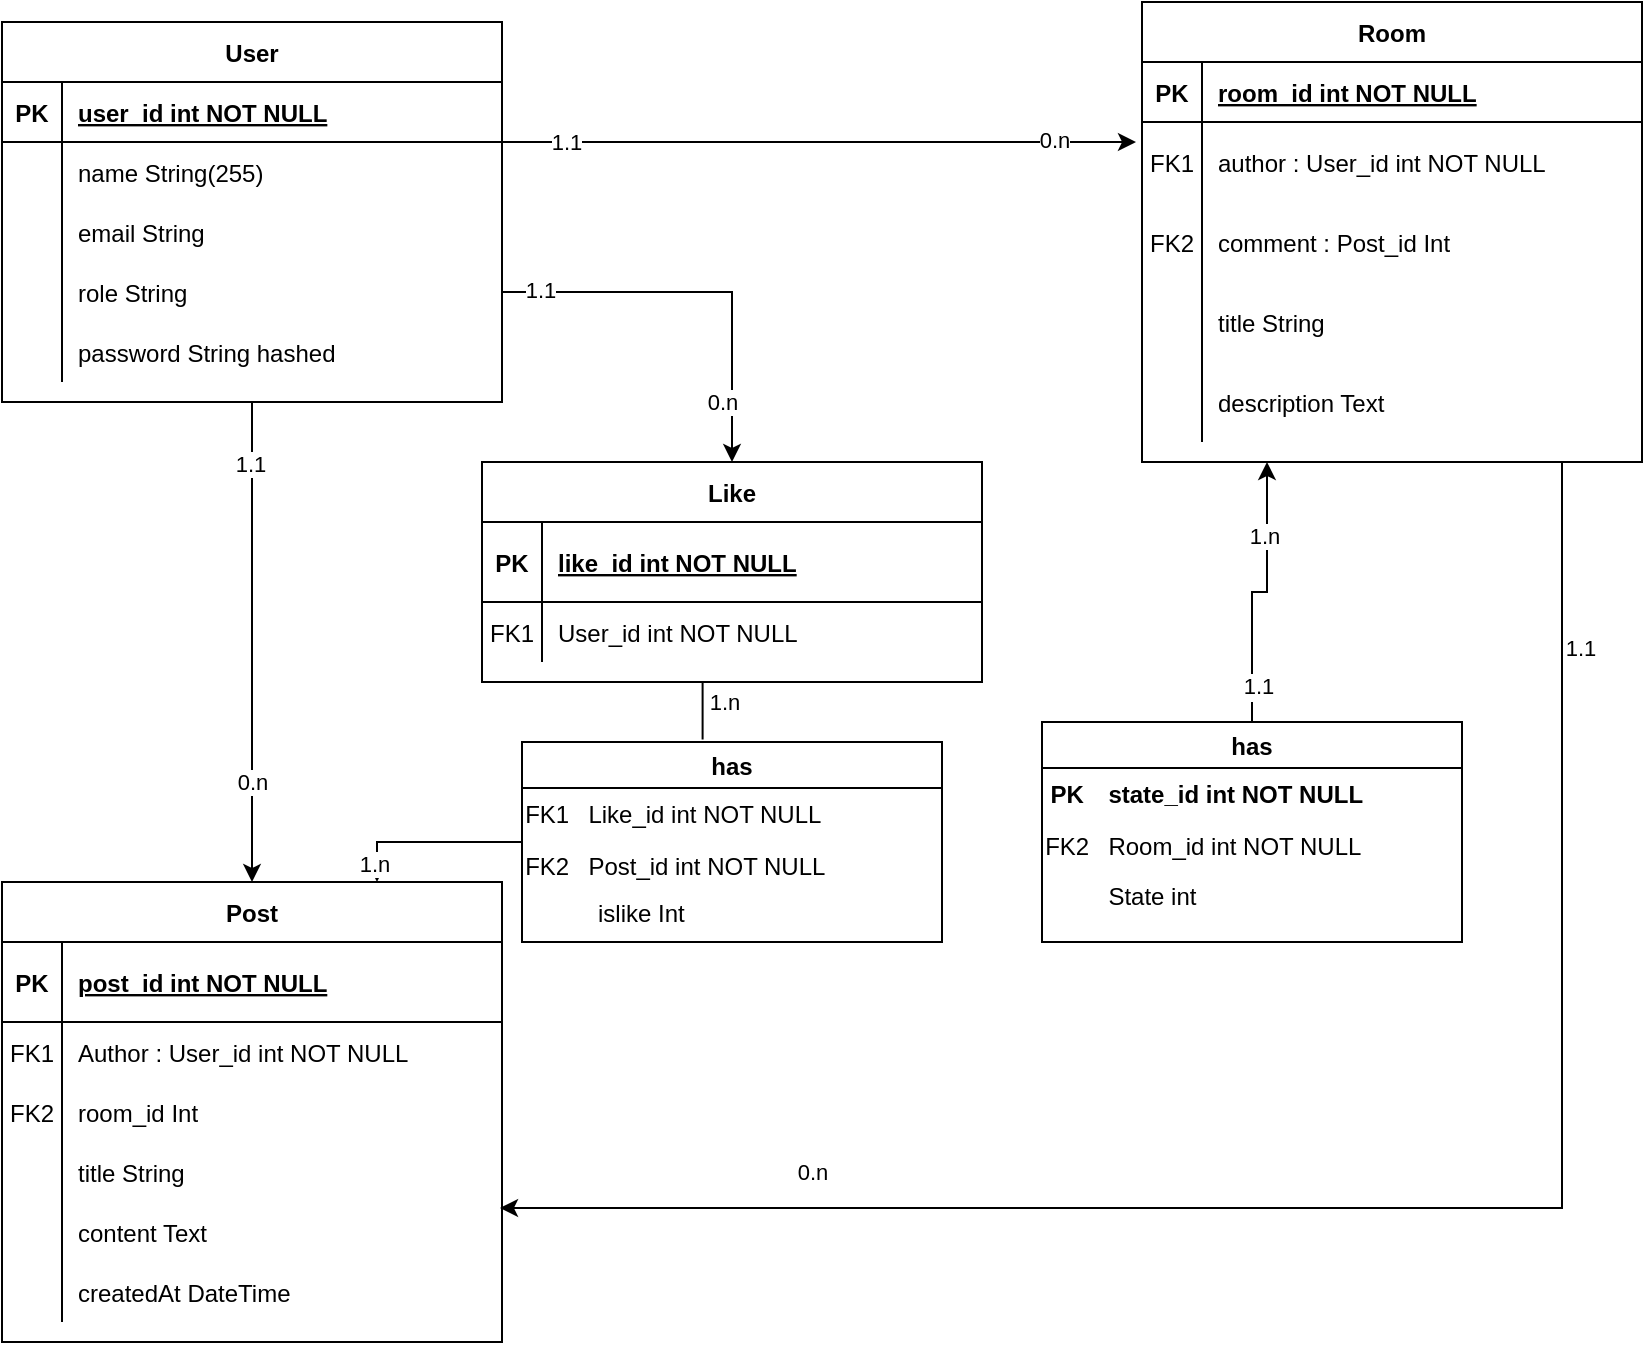 <mxfile version="14.8.5" type="device"><diagram id="R2lEEEUBdFMjLlhIrx00" name="Page-1"><mxGraphModel dx="1422" dy="762" grid="1" gridSize="10" guides="1" tooltips="1" connect="1" arrows="1" fold="1" page="1" pageScale="1" pageWidth="850" pageHeight="1100" math="0" shadow="0" extFonts="Permanent Marker^https://fonts.googleapis.com/css?family=Permanent+Marker"><root><mxCell id="0"/><mxCell id="1" parent="0"/><mxCell id="C-vyLk0tnHw3VtMMgP7b-2" value="Post" style="shape=table;startSize=30;container=1;collapsible=1;childLayout=tableLayout;fixedRows=1;rowLines=0;fontStyle=1;align=center;resizeLast=1;" parent="1" vertex="1"><mxGeometry x="20" y="460" width="250" height="230" as="geometry"/></mxCell><mxCell id="C-vyLk0tnHw3VtMMgP7b-3" value="" style="shape=partialRectangle;collapsible=0;dropTarget=0;pointerEvents=0;fillColor=none;points=[[0,0.5],[1,0.5]];portConstraint=eastwest;top=0;left=0;right=0;bottom=1;" parent="C-vyLk0tnHw3VtMMgP7b-2" vertex="1"><mxGeometry y="30" width="250" height="40" as="geometry"/></mxCell><mxCell id="C-vyLk0tnHw3VtMMgP7b-4" value="PK" style="shape=partialRectangle;overflow=hidden;connectable=0;fillColor=none;top=0;left=0;bottom=0;right=0;fontStyle=1;" parent="C-vyLk0tnHw3VtMMgP7b-3" vertex="1"><mxGeometry width="30" height="40" as="geometry"/></mxCell><mxCell id="C-vyLk0tnHw3VtMMgP7b-5" value="post_id int NOT NULL " style="shape=partialRectangle;overflow=hidden;connectable=0;fillColor=none;top=0;left=0;bottom=0;right=0;align=left;spacingLeft=6;fontStyle=5;" parent="C-vyLk0tnHw3VtMMgP7b-3" vertex="1"><mxGeometry x="30" width="220" height="40" as="geometry"/></mxCell><mxCell id="C-vyLk0tnHw3VtMMgP7b-6" value="" style="shape=partialRectangle;collapsible=0;dropTarget=0;pointerEvents=0;fillColor=none;points=[[0,0.5],[1,0.5]];portConstraint=eastwest;top=0;left=0;right=0;bottom=0;" parent="C-vyLk0tnHw3VtMMgP7b-2" vertex="1"><mxGeometry y="70" width="250" height="30" as="geometry"/></mxCell><mxCell id="C-vyLk0tnHw3VtMMgP7b-7" value="FK1" style="shape=partialRectangle;overflow=hidden;connectable=0;fillColor=none;top=0;left=0;bottom=0;right=0;" parent="C-vyLk0tnHw3VtMMgP7b-6" vertex="1"><mxGeometry width="30" height="30" as="geometry"/></mxCell><mxCell id="C-vyLk0tnHw3VtMMgP7b-8" value="Author : User_id int NOT NULL" style="shape=partialRectangle;overflow=hidden;connectable=0;fillColor=none;top=0;left=0;bottom=0;right=0;align=left;spacingLeft=6;" parent="C-vyLk0tnHw3VtMMgP7b-6" vertex="1"><mxGeometry x="30" width="220" height="30" as="geometry"/></mxCell><mxCell id="9fNvhSKQCziMIHutZCDD-48" style="shape=partialRectangle;collapsible=0;dropTarget=0;pointerEvents=0;fillColor=none;points=[[0,0.5],[1,0.5]];portConstraint=eastwest;top=0;left=0;right=0;bottom=0;" parent="C-vyLk0tnHw3VtMMgP7b-2" vertex="1"><mxGeometry y="100" width="250" height="30" as="geometry"/></mxCell><mxCell id="9fNvhSKQCziMIHutZCDD-49" value="FK2" style="shape=partialRectangle;overflow=hidden;connectable=0;fillColor=none;top=0;left=0;bottom=0;right=0;" parent="9fNvhSKQCziMIHutZCDD-48" vertex="1"><mxGeometry width="30" height="30" as="geometry"/></mxCell><mxCell id="9fNvhSKQCziMIHutZCDD-50" value="room_id Int" style="shape=partialRectangle;overflow=hidden;connectable=0;fillColor=none;top=0;left=0;bottom=0;right=0;align=left;spacingLeft=6;" parent="9fNvhSKQCziMIHutZCDD-48" vertex="1"><mxGeometry x="30" width="220" height="30" as="geometry"/></mxCell><mxCell id="9fNvhSKQCziMIHutZCDD-51" style="shape=partialRectangle;collapsible=0;dropTarget=0;pointerEvents=0;fillColor=none;points=[[0,0.5],[1,0.5]];portConstraint=eastwest;top=0;left=0;right=0;bottom=0;" parent="C-vyLk0tnHw3VtMMgP7b-2" vertex="1"><mxGeometry y="130" width="250" height="30" as="geometry"/></mxCell><mxCell id="9fNvhSKQCziMIHutZCDD-52" style="shape=partialRectangle;overflow=hidden;connectable=0;fillColor=none;top=0;left=0;bottom=0;right=0;" parent="9fNvhSKQCziMIHutZCDD-51" vertex="1"><mxGeometry width="30" height="30" as="geometry"/></mxCell><mxCell id="9fNvhSKQCziMIHutZCDD-53" value="title String" style="shape=partialRectangle;overflow=hidden;connectable=0;fillColor=none;top=0;left=0;bottom=0;right=0;align=left;spacingLeft=6;" parent="9fNvhSKQCziMIHutZCDD-51" vertex="1"><mxGeometry x="30" width="220" height="30" as="geometry"/></mxCell><mxCell id="9fNvhSKQCziMIHutZCDD-90" style="shape=partialRectangle;collapsible=0;dropTarget=0;pointerEvents=0;fillColor=none;points=[[0,0.5],[1,0.5]];portConstraint=eastwest;top=0;left=0;right=0;bottom=0;" parent="C-vyLk0tnHw3VtMMgP7b-2" vertex="1"><mxGeometry y="160" width="250" height="30" as="geometry"/></mxCell><mxCell id="9fNvhSKQCziMIHutZCDD-91" style="shape=partialRectangle;overflow=hidden;connectable=0;fillColor=none;top=0;left=0;bottom=0;right=0;" parent="9fNvhSKQCziMIHutZCDD-90" vertex="1"><mxGeometry width="30" height="30" as="geometry"/></mxCell><mxCell id="9fNvhSKQCziMIHutZCDD-92" value="content Text" style="shape=partialRectangle;overflow=hidden;connectable=0;fillColor=none;top=0;left=0;bottom=0;right=0;align=left;spacingLeft=6;" parent="9fNvhSKQCziMIHutZCDD-90" vertex="1"><mxGeometry x="30" width="220" height="30" as="geometry"/></mxCell><mxCell id="9fNvhSKQCziMIHutZCDD-57" style="shape=partialRectangle;collapsible=0;dropTarget=0;pointerEvents=0;fillColor=none;points=[[0,0.5],[1,0.5]];portConstraint=eastwest;top=0;left=0;right=0;bottom=0;" parent="C-vyLk0tnHw3VtMMgP7b-2" vertex="1"><mxGeometry y="190" width="250" height="30" as="geometry"/></mxCell><mxCell id="9fNvhSKQCziMIHutZCDD-58" style="shape=partialRectangle;overflow=hidden;connectable=0;fillColor=none;top=0;left=0;bottom=0;right=0;" parent="9fNvhSKQCziMIHutZCDD-57" vertex="1"><mxGeometry width="30" height="30" as="geometry"/></mxCell><mxCell id="9fNvhSKQCziMIHutZCDD-59" value="createdAt DateTime" style="shape=partialRectangle;overflow=hidden;connectable=0;fillColor=none;top=0;left=0;bottom=0;right=0;align=left;spacingLeft=6;" parent="9fNvhSKQCziMIHutZCDD-57" vertex="1"><mxGeometry x="30" width="220" height="30" as="geometry"/></mxCell><mxCell id="9fNvhSKQCziMIHutZCDD-26" style="edgeStyle=orthogonalEdgeStyle;rounded=0;orthogonalLoop=1;jettySize=auto;html=1;entryX=0.996;entryY=0.1;entryDx=0;entryDy=0;entryPerimeter=0;" parent="1" edge="1"><mxGeometry relative="1" as="geometry"><mxPoint x="269" y="623" as="targetPoint"/><Array as="points"><mxPoint x="800" y="623"/></Array><mxPoint x="800" y="250" as="sourcePoint"/></mxGeometry></mxCell><mxCell id="9fNvhSKQCziMIHutZCDD-30" value="1.1" style="edgeLabel;html=1;align=center;verticalAlign=middle;resizable=0;points=[];" parent="9fNvhSKQCziMIHutZCDD-26" vertex="1" connectable="0"><mxGeometry x="0.672" y="-3" relative="1" as="geometry"><mxPoint x="391" y="-277" as="offset"/></mxGeometry></mxCell><mxCell id="9fNvhSKQCziMIHutZCDD-31" value="0.n" style="edgeLabel;html=1;align=center;verticalAlign=middle;resizable=0;points=[];" parent="9fNvhSKQCziMIHutZCDD-26" vertex="1" connectable="0"><mxGeometry x="-0.609" relative="1" as="geometry"><mxPoint x="-375" y="178" as="offset"/></mxGeometry></mxCell><mxCell id="C-vyLk0tnHw3VtMMgP7b-13" value="Room" style="shape=table;startSize=30;container=1;collapsible=1;childLayout=tableLayout;fixedRows=1;rowLines=0;fontStyle=1;align=center;resizeLast=1;" parent="1" vertex="1"><mxGeometry x="590" y="20" width="250" height="230" as="geometry"/></mxCell><mxCell id="C-vyLk0tnHw3VtMMgP7b-14" value="" style="shape=partialRectangle;collapsible=0;dropTarget=0;pointerEvents=0;fillColor=none;points=[[0,0.5],[1,0.5]];portConstraint=eastwest;top=0;left=0;right=0;bottom=1;" parent="C-vyLk0tnHw3VtMMgP7b-13" vertex="1"><mxGeometry y="30" width="250" height="30" as="geometry"/></mxCell><mxCell id="C-vyLk0tnHw3VtMMgP7b-15" value="PK" style="shape=partialRectangle;overflow=hidden;connectable=0;fillColor=none;top=0;left=0;bottom=0;right=0;fontStyle=1;" parent="C-vyLk0tnHw3VtMMgP7b-14" vertex="1"><mxGeometry width="30" height="30" as="geometry"/></mxCell><mxCell id="C-vyLk0tnHw3VtMMgP7b-16" value="room_id int NOT NULL " style="shape=partialRectangle;overflow=hidden;connectable=0;fillColor=none;top=0;left=0;bottom=0;right=0;align=left;spacingLeft=6;fontStyle=5;" parent="C-vyLk0tnHw3VtMMgP7b-14" vertex="1"><mxGeometry x="30" width="220" height="30" as="geometry"/></mxCell><mxCell id="C-vyLk0tnHw3VtMMgP7b-17" value="" style="shape=partialRectangle;collapsible=0;dropTarget=0;pointerEvents=0;fillColor=none;points=[[0,0.5],[1,0.5]];portConstraint=eastwest;top=0;left=0;right=0;bottom=0;" parent="C-vyLk0tnHw3VtMMgP7b-13" vertex="1"><mxGeometry y="60" width="250" height="40" as="geometry"/></mxCell><mxCell id="C-vyLk0tnHw3VtMMgP7b-18" value="FK1" style="shape=partialRectangle;overflow=hidden;connectable=0;fillColor=none;top=0;left=0;bottom=0;right=0;" parent="C-vyLk0tnHw3VtMMgP7b-17" vertex="1"><mxGeometry width="30" height="40" as="geometry"/></mxCell><mxCell id="C-vyLk0tnHw3VtMMgP7b-19" value="author : User_id int NOT NULL" style="shape=partialRectangle;overflow=hidden;connectable=0;fillColor=none;top=0;left=0;bottom=0;right=0;align=left;spacingLeft=6;" parent="C-vyLk0tnHw3VtMMgP7b-17" vertex="1"><mxGeometry x="30" width="220" height="40" as="geometry"/></mxCell><mxCell id="9fNvhSKQCziMIHutZCDD-42" style="shape=partialRectangle;collapsible=0;dropTarget=0;pointerEvents=0;fillColor=none;points=[[0,0.5],[1,0.5]];portConstraint=eastwest;top=0;left=0;right=0;bottom=0;" parent="C-vyLk0tnHw3VtMMgP7b-13" vertex="1"><mxGeometry y="100" width="250" height="40" as="geometry"/></mxCell><mxCell id="9fNvhSKQCziMIHutZCDD-43" value="FK2" style="shape=partialRectangle;overflow=hidden;connectable=0;fillColor=none;top=0;left=0;bottom=0;right=0;" parent="9fNvhSKQCziMIHutZCDD-42" vertex="1"><mxGeometry width="30" height="40" as="geometry"/></mxCell><mxCell id="9fNvhSKQCziMIHutZCDD-44" value="comment : Post_id Int" style="shape=partialRectangle;overflow=hidden;connectable=0;fillColor=none;top=0;left=0;bottom=0;right=0;align=left;spacingLeft=6;verticalAlign=middle;" parent="9fNvhSKQCziMIHutZCDD-42" vertex="1"><mxGeometry x="30" width="220" height="40" as="geometry"/></mxCell><mxCell id="9fNvhSKQCziMIHutZCDD-36" style="shape=partialRectangle;collapsible=0;dropTarget=0;pointerEvents=0;fillColor=none;points=[[0,0.5],[1,0.5]];portConstraint=eastwest;top=0;left=0;right=0;bottom=0;" parent="C-vyLk0tnHw3VtMMgP7b-13" vertex="1"><mxGeometry y="140" width="250" height="40" as="geometry"/></mxCell><mxCell id="9fNvhSKQCziMIHutZCDD-37" style="shape=partialRectangle;overflow=hidden;connectable=0;fillColor=none;top=0;left=0;bottom=0;right=0;" parent="9fNvhSKQCziMIHutZCDD-36" vertex="1"><mxGeometry width="30" height="40" as="geometry"/></mxCell><mxCell id="9fNvhSKQCziMIHutZCDD-38" value="title String " style="shape=partialRectangle;overflow=hidden;connectable=0;fillColor=none;top=0;left=0;bottom=0;right=0;align=left;spacingLeft=6;verticalAlign=middle;" parent="9fNvhSKQCziMIHutZCDD-36" vertex="1"><mxGeometry x="30" width="220" height="40" as="geometry"/></mxCell><mxCell id="9fNvhSKQCziMIHutZCDD-39" style="shape=partialRectangle;collapsible=0;dropTarget=0;pointerEvents=0;fillColor=none;points=[[0,0.5],[1,0.5]];portConstraint=eastwest;top=0;left=0;right=0;bottom=0;" parent="C-vyLk0tnHw3VtMMgP7b-13" vertex="1"><mxGeometry y="180" width="250" height="40" as="geometry"/></mxCell><mxCell id="9fNvhSKQCziMIHutZCDD-40" style="shape=partialRectangle;overflow=hidden;connectable=0;fillColor=none;top=0;left=0;bottom=0;right=0;" parent="9fNvhSKQCziMIHutZCDD-39" vertex="1"><mxGeometry width="30" height="40" as="geometry"/></mxCell><mxCell id="9fNvhSKQCziMIHutZCDD-41" value="description Text" style="shape=partialRectangle;overflow=hidden;connectable=0;fillColor=none;top=0;left=0;bottom=0;right=0;align=left;spacingLeft=6;verticalAlign=middle;" parent="9fNvhSKQCziMIHutZCDD-39" vertex="1"><mxGeometry x="30" width="220" height="40" as="geometry"/></mxCell><mxCell id="9fNvhSKQCziMIHutZCDD-24" style="edgeStyle=orthogonalEdgeStyle;rounded=0;orthogonalLoop=1;jettySize=auto;html=1;exitX=0.5;exitY=1;exitDx=0;exitDy=0;entryX=0.5;entryY=0;entryDx=0;entryDy=0;" parent="1" source="C-vyLk0tnHw3VtMMgP7b-23" target="C-vyLk0tnHw3VtMMgP7b-2" edge="1"><mxGeometry relative="1" as="geometry"/></mxCell><mxCell id="9fNvhSKQCziMIHutZCDD-34" value="0.n" style="edgeLabel;html=1;align=center;verticalAlign=middle;resizable=0;points=[];" parent="9fNvhSKQCziMIHutZCDD-24" vertex="1" connectable="0"><mxGeometry x="-0.729" relative="1" as="geometry"><mxPoint y="157" as="offset"/></mxGeometry></mxCell><mxCell id="9fNvhSKQCziMIHutZCDD-35" value="1.1" style="edgeLabel;html=1;align=center;verticalAlign=middle;resizable=0;points=[];" parent="9fNvhSKQCziMIHutZCDD-24" vertex="1" connectable="0"><mxGeometry x="0.286" relative="1" as="geometry"><mxPoint x="-1" y="-124" as="offset"/></mxGeometry></mxCell><mxCell id="9fNvhSKQCziMIHutZCDD-25" style="edgeStyle=orthogonalEdgeStyle;rounded=0;orthogonalLoop=1;jettySize=auto;html=1;exitX=1;exitY=0.25;exitDx=0;exitDy=0;entryX=-0.012;entryY=0.25;entryDx=0;entryDy=0;entryPerimeter=0;" parent="1" source="C-vyLk0tnHw3VtMMgP7b-23" target="C-vyLk0tnHw3VtMMgP7b-17" edge="1"><mxGeometry relative="1" as="geometry"><Array as="points"><mxPoint x="270" y="90"/></Array><mxPoint x="560" y="90" as="targetPoint"/></mxGeometry></mxCell><mxCell id="9fNvhSKQCziMIHutZCDD-32" value="0.n" style="edgeLabel;html=1;align=center;verticalAlign=middle;resizable=0;points=[];" parent="9fNvhSKQCziMIHutZCDD-25" vertex="1" connectable="0"><mxGeometry x="-0.77" y="1" relative="1" as="geometry"><mxPoint x="250" as="offset"/></mxGeometry></mxCell><mxCell id="9fNvhSKQCziMIHutZCDD-33" value="1.1" style="edgeLabel;html=1;align=center;verticalAlign=middle;resizable=0;points=[];" parent="9fNvhSKQCziMIHutZCDD-25" vertex="1" connectable="0"><mxGeometry x="0.648" y="-1" relative="1" as="geometry"><mxPoint x="-227" y="-1" as="offset"/></mxGeometry></mxCell><mxCell id="C-vyLk0tnHw3VtMMgP7b-23" value="User" style="shape=table;startSize=30;container=1;collapsible=1;childLayout=tableLayout;fixedRows=1;rowLines=0;fontStyle=1;align=center;resizeLast=1;" parent="1" vertex="1"><mxGeometry x="20" y="30" width="250" height="190" as="geometry"/></mxCell><mxCell id="C-vyLk0tnHw3VtMMgP7b-24" value="" style="shape=partialRectangle;collapsible=0;dropTarget=0;pointerEvents=0;fillColor=none;points=[[0,0.5],[1,0.5]];portConstraint=eastwest;top=0;left=0;right=0;bottom=1;" parent="C-vyLk0tnHw3VtMMgP7b-23" vertex="1"><mxGeometry y="30" width="250" height="30" as="geometry"/></mxCell><mxCell id="C-vyLk0tnHw3VtMMgP7b-25" value="PK" style="shape=partialRectangle;overflow=hidden;connectable=0;fillColor=none;top=0;left=0;bottom=0;right=0;fontStyle=1;" parent="C-vyLk0tnHw3VtMMgP7b-24" vertex="1"><mxGeometry width="30" height="30" as="geometry"/></mxCell><mxCell id="C-vyLk0tnHw3VtMMgP7b-26" value="user_id int NOT NULL " style="shape=partialRectangle;overflow=hidden;connectable=0;fillColor=none;top=0;left=0;bottom=0;right=0;align=left;spacingLeft=6;fontStyle=5;" parent="C-vyLk0tnHw3VtMMgP7b-24" vertex="1"><mxGeometry x="30" width="220" height="30" as="geometry"/></mxCell><mxCell id="C-vyLk0tnHw3VtMMgP7b-27" value="" style="shape=partialRectangle;collapsible=0;dropTarget=0;pointerEvents=0;fillColor=none;points=[[0,0.5],[1,0.5]];portConstraint=eastwest;top=0;left=0;right=0;bottom=0;" parent="C-vyLk0tnHw3VtMMgP7b-23" vertex="1"><mxGeometry y="60" width="250" height="30" as="geometry"/></mxCell><mxCell id="C-vyLk0tnHw3VtMMgP7b-28" value="" style="shape=partialRectangle;overflow=hidden;connectable=0;fillColor=none;top=0;left=0;bottom=0;right=0;" parent="C-vyLk0tnHw3VtMMgP7b-27" vertex="1"><mxGeometry width="30" height="30" as="geometry"/></mxCell><mxCell id="C-vyLk0tnHw3VtMMgP7b-29" value="name String(255)" style="shape=partialRectangle;overflow=hidden;connectable=0;fillColor=none;top=0;left=0;bottom=0;right=0;align=left;spacingLeft=6;" parent="C-vyLk0tnHw3VtMMgP7b-27" vertex="1"><mxGeometry x="30" width="220" height="30" as="geometry"/></mxCell><mxCell id="9fNvhSKQCziMIHutZCDD-60" style="shape=partialRectangle;collapsible=0;dropTarget=0;pointerEvents=0;fillColor=none;points=[[0,0.5],[1,0.5]];portConstraint=eastwest;top=0;left=0;right=0;bottom=0;" parent="C-vyLk0tnHw3VtMMgP7b-23" vertex="1"><mxGeometry y="90" width="250" height="30" as="geometry"/></mxCell><mxCell id="9fNvhSKQCziMIHutZCDD-61" style="shape=partialRectangle;overflow=hidden;connectable=0;fillColor=none;top=0;left=0;bottom=0;right=0;" parent="9fNvhSKQCziMIHutZCDD-60" vertex="1"><mxGeometry width="30" height="30" as="geometry"/></mxCell><mxCell id="9fNvhSKQCziMIHutZCDD-62" value="email String  " style="shape=partialRectangle;overflow=hidden;connectable=0;fillColor=none;top=0;left=0;bottom=0;right=0;align=left;spacingLeft=6;verticalAlign=middle;" parent="9fNvhSKQCziMIHutZCDD-60" vertex="1"><mxGeometry x="30" width="220" height="30" as="geometry"/></mxCell><mxCell id="9fNvhSKQCziMIHutZCDD-63" style="shape=partialRectangle;collapsible=0;dropTarget=0;pointerEvents=0;fillColor=none;points=[[0,0.5],[1,0.5]];portConstraint=eastwest;top=0;left=0;right=0;bottom=0;" parent="C-vyLk0tnHw3VtMMgP7b-23" vertex="1"><mxGeometry y="120" width="250" height="30" as="geometry"/></mxCell><mxCell id="9fNvhSKQCziMIHutZCDD-64" style="shape=partialRectangle;overflow=hidden;connectable=0;fillColor=none;top=0;left=0;bottom=0;right=0;" parent="9fNvhSKQCziMIHutZCDD-63" vertex="1"><mxGeometry width="30" height="30" as="geometry"/></mxCell><mxCell id="9fNvhSKQCziMIHutZCDD-65" value="role String" style="shape=partialRectangle;overflow=hidden;connectable=0;fillColor=none;top=0;left=0;bottom=0;right=0;align=left;spacingLeft=6;" parent="9fNvhSKQCziMIHutZCDD-63" vertex="1"><mxGeometry x="30" width="220" height="30" as="geometry"/></mxCell><mxCell id="9fNvhSKQCziMIHutZCDD-66" style="shape=partialRectangle;collapsible=0;dropTarget=0;pointerEvents=0;fillColor=none;points=[[0,0.5],[1,0.5]];portConstraint=eastwest;top=0;left=0;right=0;bottom=0;" parent="C-vyLk0tnHw3VtMMgP7b-23" vertex="1"><mxGeometry y="150" width="250" height="30" as="geometry"/></mxCell><mxCell id="9fNvhSKQCziMIHutZCDD-67" style="shape=partialRectangle;overflow=hidden;connectable=0;fillColor=none;top=0;left=0;bottom=0;right=0;" parent="9fNvhSKQCziMIHutZCDD-66" vertex="1"><mxGeometry width="30" height="30" as="geometry"/></mxCell><mxCell id="9fNvhSKQCziMIHutZCDD-68" value="password String hashed" style="shape=partialRectangle;overflow=hidden;connectable=0;fillColor=none;top=0;left=0;bottom=0;right=0;align=left;spacingLeft=6;" parent="9fNvhSKQCziMIHutZCDD-66" vertex="1"><mxGeometry x="30" width="220" height="30" as="geometry"/></mxCell><mxCell id="9fNvhSKQCziMIHutZCDD-73" style="edgeStyle=orthogonalEdgeStyle;rounded=0;orthogonalLoop=1;jettySize=auto;html=1;entryX=0.75;entryY=0;entryDx=0;entryDy=0;startArrow=none;exitX=0;exitY=0.5;exitDx=0;exitDy=0;" parent="1" source="9fNvhSKQCziMIHutZCDD-85" target="C-vyLk0tnHw3VtMMgP7b-2" edge="1"><mxGeometry relative="1" as="geometry"><mxPoint x="320" y="440" as="sourcePoint"/><Array as="points"><mxPoint x="208" y="440"/></Array></mxGeometry></mxCell><mxCell id="9fNvhSKQCziMIHutZCDD-76" value="1.n" style="edgeLabel;html=1;align=center;verticalAlign=middle;resizable=0;points=[];" parent="9fNvhSKQCziMIHutZCDD-73" vertex="1" connectable="0"><mxGeometry x="0.671" y="1" relative="1" as="geometry"><mxPoint x="-3" y="6" as="offset"/></mxGeometry></mxCell><mxCell id="9fNvhSKQCziMIHutZCDD-17" value="Like" style="shape=table;startSize=30;container=1;collapsible=1;childLayout=tableLayout;fixedRows=1;rowLines=0;fontStyle=1;align=center;resizeLast=1;" parent="1" vertex="1"><mxGeometry x="260" y="250" width="250" height="110" as="geometry"/></mxCell><mxCell id="9fNvhSKQCziMIHutZCDD-18" value="" style="shape=partialRectangle;collapsible=0;dropTarget=0;pointerEvents=0;fillColor=none;points=[[0,0.5],[1,0.5]];portConstraint=eastwest;top=0;left=0;right=0;bottom=1;" parent="9fNvhSKQCziMIHutZCDD-17" vertex="1"><mxGeometry y="30" width="250" height="40" as="geometry"/></mxCell><mxCell id="9fNvhSKQCziMIHutZCDD-19" value="PK" style="shape=partialRectangle;overflow=hidden;connectable=0;fillColor=none;top=0;left=0;bottom=0;right=0;fontStyle=1;" parent="9fNvhSKQCziMIHutZCDD-18" vertex="1"><mxGeometry width="30" height="40" as="geometry"/></mxCell><mxCell id="9fNvhSKQCziMIHutZCDD-20" value="like_id int NOT NULL " style="shape=partialRectangle;overflow=hidden;connectable=0;fillColor=none;top=0;left=0;bottom=0;right=0;align=left;spacingLeft=6;fontStyle=5;" parent="9fNvhSKQCziMIHutZCDD-18" vertex="1"><mxGeometry x="30" width="220" height="40" as="geometry"/></mxCell><mxCell id="9fNvhSKQCziMIHutZCDD-21" value="" style="shape=partialRectangle;collapsible=0;dropTarget=0;pointerEvents=0;fillColor=none;points=[[0,0.5],[1,0.5]];portConstraint=eastwest;top=0;left=0;right=0;bottom=0;" parent="9fNvhSKQCziMIHutZCDD-17" vertex="1"><mxGeometry y="70" width="250" height="30" as="geometry"/></mxCell><mxCell id="9fNvhSKQCziMIHutZCDD-22" value="FK1" style="shape=partialRectangle;overflow=hidden;connectable=0;fillColor=none;top=0;left=0;bottom=0;right=0;" parent="9fNvhSKQCziMIHutZCDD-21" vertex="1"><mxGeometry width="30" height="30" as="geometry"/></mxCell><mxCell id="9fNvhSKQCziMIHutZCDD-23" value="User_id int NOT NULL" style="shape=partialRectangle;overflow=hidden;connectable=0;fillColor=none;top=0;left=0;bottom=0;right=0;align=left;spacingLeft=6;" parent="9fNvhSKQCziMIHutZCDD-21" vertex="1"><mxGeometry x="30" width="220" height="30" as="geometry"/></mxCell><mxCell id="9fNvhSKQCziMIHutZCDD-72" style="edgeStyle=orthogonalEdgeStyle;rounded=0;orthogonalLoop=1;jettySize=auto;html=1;exitX=1;exitY=0.5;exitDx=0;exitDy=0;" parent="1" source="9fNvhSKQCziMIHutZCDD-63" target="9fNvhSKQCziMIHutZCDD-17" edge="1"><mxGeometry relative="1" as="geometry"/></mxCell><mxCell id="9fNvhSKQCziMIHutZCDD-74" value="0.n" style="edgeLabel;html=1;align=center;verticalAlign=middle;resizable=0;points=[];" parent="9fNvhSKQCziMIHutZCDD-72" vertex="1" connectable="0"><mxGeometry x="-0.663" relative="1" as="geometry"><mxPoint x="76" y="55" as="offset"/></mxGeometry></mxCell><mxCell id="9fNvhSKQCziMIHutZCDD-75" value="1.1" style="edgeLabel;html=1;align=center;verticalAlign=middle;resizable=0;points=[];" parent="9fNvhSKQCziMIHutZCDD-72" vertex="1" connectable="0"><mxGeometry x="0.705" relative="1" as="geometry"><mxPoint x="-96" y="-57" as="offset"/></mxGeometry></mxCell><mxCell id="9fNvhSKQCziMIHutZCDD-82" value="" style="edgeStyle=orthogonalEdgeStyle;rounded=0;orthogonalLoop=1;jettySize=auto;html=1;exitX=0.5;exitY=1;exitDx=0;exitDy=0;entryX=0.43;entryY=-0.012;entryDx=0;entryDy=0;endArrow=none;entryPerimeter=0;" parent="1" source="9fNvhSKQCziMIHutZCDD-17" target="9fNvhSKQCziMIHutZCDD-85" edge="1"><mxGeometry relative="1" as="geometry"><mxPoint x="365" y="360" as="sourcePoint"/><mxPoint x="400" y="390" as="targetPoint"/></mxGeometry></mxCell><mxCell id="9fNvhSKQCziMIHutZCDD-84" value="1.n" style="edgeLabel;html=1;align=center;verticalAlign=middle;resizable=0;points=[];" parent="9fNvhSKQCziMIHutZCDD-82" vertex="1" connectable="0"><mxGeometry x="-0.903" y="-1" relative="1" as="geometry"><mxPoint x="-2" y="11" as="offset"/></mxGeometry></mxCell><mxCell id="9fNvhSKQCziMIHutZCDD-85" value="has" style="swimlane;verticalAlign=middle;" parent="1" vertex="1"><mxGeometry x="280" y="390" width="210" height="100" as="geometry"/></mxCell><mxCell id="9fNvhSKQCziMIHutZCDD-93" value="" style="shape=partialRectangle;collapsible=0;dropTarget=0;pointerEvents=0;fillColor=none;points=[[0,0.5],[1,0.5]];portConstraint=eastwest;top=0;left=0;right=0;bottom=0;" parent="9fNvhSKQCziMIHutZCDD-85" vertex="1"><mxGeometry y="23" width="210" height="26" as="geometry"/></mxCell><mxCell id="9fNvhSKQCziMIHutZCDD-94" value="FK1" style="shape=partialRectangle;overflow=hidden;connectable=0;fillColor=none;top=0;left=0;bottom=0;right=0;" parent="9fNvhSKQCziMIHutZCDD-93" vertex="1"><mxGeometry width="25.2" height="25" as="geometry"/></mxCell><mxCell id="9fNvhSKQCziMIHutZCDD-95" value="Like_id int NOT NULL" style="shape=partialRectangle;overflow=hidden;connectable=0;fillColor=none;top=0;left=0;bottom=0;right=0;align=left;spacingLeft=6;" parent="9fNvhSKQCziMIHutZCDD-93" vertex="1"><mxGeometry x="25.2" width="184.8" height="25" as="geometry"/></mxCell><mxCell id="9fNvhSKQCziMIHutZCDD-96" value="" style="shape=partialRectangle;collapsible=0;dropTarget=0;pointerEvents=0;fillColor=none;points=[[0,0.5],[1,0.5]];portConstraint=eastwest;top=0;left=0;right=0;bottom=0;" parent="9fNvhSKQCziMIHutZCDD-85" vertex="1"><mxGeometry y="49" width="210" height="25" as="geometry"/></mxCell><mxCell id="9fNvhSKQCziMIHutZCDD-97" value="FK2" style="shape=partialRectangle;overflow=hidden;connectable=0;fillColor=none;top=0;left=0;bottom=0;right=0;" parent="9fNvhSKQCziMIHutZCDD-96" vertex="1"><mxGeometry width="25.2" height="25" as="geometry"/></mxCell><mxCell id="9fNvhSKQCziMIHutZCDD-98" value="Post_id int NOT NULL" style="shape=partialRectangle;overflow=hidden;connectable=0;fillColor=none;top=0;left=0;bottom=0;right=0;align=left;spacingLeft=6;" parent="9fNvhSKQCziMIHutZCDD-96" vertex="1"><mxGeometry x="25.2" width="184.8" height="25" as="geometry"/></mxCell><mxCell id="9fNvhSKQCziMIHutZCDD-100" value="islike Int " style="shape=partialRectangle;overflow=hidden;connectable=0;fillColor=none;top=0;left=0;bottom=0;right=0;align=left;spacingLeft=6;verticalAlign=middle;" parent="9fNvhSKQCziMIHutZCDD-85" vertex="1"><mxGeometry x="30" y="70" width="180" height="30" as="geometry"/></mxCell><mxCell id="8f2YBFa32fr-kf7bLlhL-9" value="" style="edgeStyle=orthogonalEdgeStyle;rounded=0;orthogonalLoop=1;jettySize=auto;html=1;entryX=0.25;entryY=1;entryDx=0;entryDy=0;" parent="1" source="8f2YBFa32fr-kf7bLlhL-1" target="C-vyLk0tnHw3VtMMgP7b-13" edge="1"><mxGeometry relative="1" as="geometry"/></mxCell><mxCell id="8f2YBFa32fr-kf7bLlhL-10" value="1" style="edgeLabel;html=1;align=center;verticalAlign=middle;resizable=0;points=[];" parent="8f2YBFa32fr-kf7bLlhL-9" vertex="1" connectable="0"><mxGeometry x="-0.752" relative="1" as="geometry"><mxPoint as="offset"/></mxGeometry></mxCell><mxCell id="8f2YBFa32fr-kf7bLlhL-11" value="1.1" style="edgeLabel;html=1;align=center;verticalAlign=middle;resizable=0;points=[];" parent="8f2YBFa32fr-kf7bLlhL-9" vertex="1" connectable="0"><mxGeometry x="-0.733" y="-3" relative="1" as="geometry"><mxPoint as="offset"/></mxGeometry></mxCell><mxCell id="8f2YBFa32fr-kf7bLlhL-12" value="1.n" style="edgeLabel;html=1;align=center;verticalAlign=middle;resizable=0;points=[];" parent="8f2YBFa32fr-kf7bLlhL-9" vertex="1" connectable="0"><mxGeometry x="0.314" y="-2" relative="1" as="geometry"><mxPoint x="-4" y="-10" as="offset"/></mxGeometry></mxCell><mxCell id="8f2YBFa32fr-kf7bLlhL-1" value="has" style="swimlane;verticalAlign=middle;" parent="1" vertex="1"><mxGeometry x="540" y="380" width="210" height="110" as="geometry"/></mxCell><mxCell id="8f2YBFa32fr-kf7bLlhL-2" value="" style="shape=partialRectangle;collapsible=0;dropTarget=0;pointerEvents=0;fillColor=none;points=[[0,0.5],[1,0.5]];portConstraint=eastwest;top=0;left=0;right=0;bottom=0;fontStyle=0" parent="8f2YBFa32fr-kf7bLlhL-1" vertex="1"><mxGeometry y="23" width="210" height="26" as="geometry"/></mxCell><mxCell id="8f2YBFa32fr-kf7bLlhL-3" value="PK" style="shape=partialRectangle;overflow=hidden;connectable=0;fillColor=none;top=0;left=0;bottom=0;right=0;fontStyle=1" parent="8f2YBFa32fr-kf7bLlhL-2" vertex="1"><mxGeometry width="25.2" height="25" as="geometry"/></mxCell><mxCell id="8f2YBFa32fr-kf7bLlhL-4" value="state_id int NOT NULL" style="shape=partialRectangle;overflow=hidden;connectable=0;fillColor=none;top=0;left=0;bottom=0;right=0;align=left;spacingLeft=6;fontStyle=1" parent="8f2YBFa32fr-kf7bLlhL-2" vertex="1"><mxGeometry x="25.2" width="184.8" height="25" as="geometry"/></mxCell><mxCell id="8f2YBFa32fr-kf7bLlhL-5" value="" style="shape=partialRectangle;collapsible=0;dropTarget=0;pointerEvents=0;fillColor=none;points=[[0,0.5],[1,0.5]];portConstraint=eastwest;top=0;left=0;right=0;bottom=0;" parent="8f2YBFa32fr-kf7bLlhL-1" vertex="1"><mxGeometry y="49" width="210" height="25" as="geometry"/></mxCell><mxCell id="8f2YBFa32fr-kf7bLlhL-6" value="FK2" style="shape=partialRectangle;overflow=hidden;connectable=0;fillColor=none;top=0;left=0;bottom=0;right=0;" parent="8f2YBFa32fr-kf7bLlhL-5" vertex="1"><mxGeometry width="25.2" height="25" as="geometry"/></mxCell><mxCell id="8f2YBFa32fr-kf7bLlhL-7" value="Room_id int NOT NULL" style="shape=partialRectangle;overflow=hidden;connectable=0;fillColor=none;top=0;left=0;bottom=0;right=0;align=left;spacingLeft=6;" parent="8f2YBFa32fr-kf7bLlhL-5" vertex="1"><mxGeometry x="25.2" width="184.8" height="25" as="geometry"/></mxCell><mxCell id="8f2YBFa32fr-kf7bLlhL-13" value="" style="shape=partialRectangle;collapsible=0;dropTarget=0;pointerEvents=0;fillColor=none;points=[[0,0.5],[1,0.5]];portConstraint=eastwest;top=0;left=0;right=0;bottom=0;" parent="8f2YBFa32fr-kf7bLlhL-1" vertex="1"><mxGeometry y="74" width="210" height="25" as="geometry"/></mxCell><mxCell id="8f2YBFa32fr-kf7bLlhL-14" value="" style="shape=partialRectangle;overflow=hidden;connectable=0;fillColor=none;top=0;left=0;bottom=0;right=0;" parent="8f2YBFa32fr-kf7bLlhL-13" vertex="1"><mxGeometry width="25.2" height="25" as="geometry"/></mxCell><mxCell id="8f2YBFa32fr-kf7bLlhL-15" value="State int" style="shape=partialRectangle;overflow=hidden;connectable=0;fillColor=none;top=0;left=0;bottom=0;right=0;align=left;spacingLeft=6;" parent="8f2YBFa32fr-kf7bLlhL-13" vertex="1"><mxGeometry x="25.2" width="184.8" height="25" as="geometry"/></mxCell></root></mxGraphModel></diagram></mxfile>